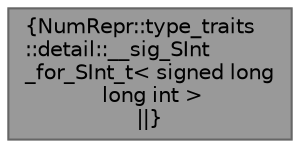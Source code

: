 digraph "NumRepr::type_traits::detail::__sig_SInt_for_SInt_t&lt; signed long long int &gt;"
{
 // INTERACTIVE_SVG=YES
 // LATEX_PDF_SIZE
  bgcolor="transparent";
  edge [fontname=Helvetica,fontsize=10,labelfontname=Helvetica,labelfontsize=10];
  node [fontname=Helvetica,fontsize=10,shape=box,height=0.2,width=0.4];
  Node1 [label="{NumRepr::type_traits\l::detail::__sig_SInt\l_for_SInt_t\< signed long\l long int \>\n||}",height=0.2,width=0.4,color="gray40", fillcolor="grey60", style="filled", fontcolor="black",tooltip=" "];
}
